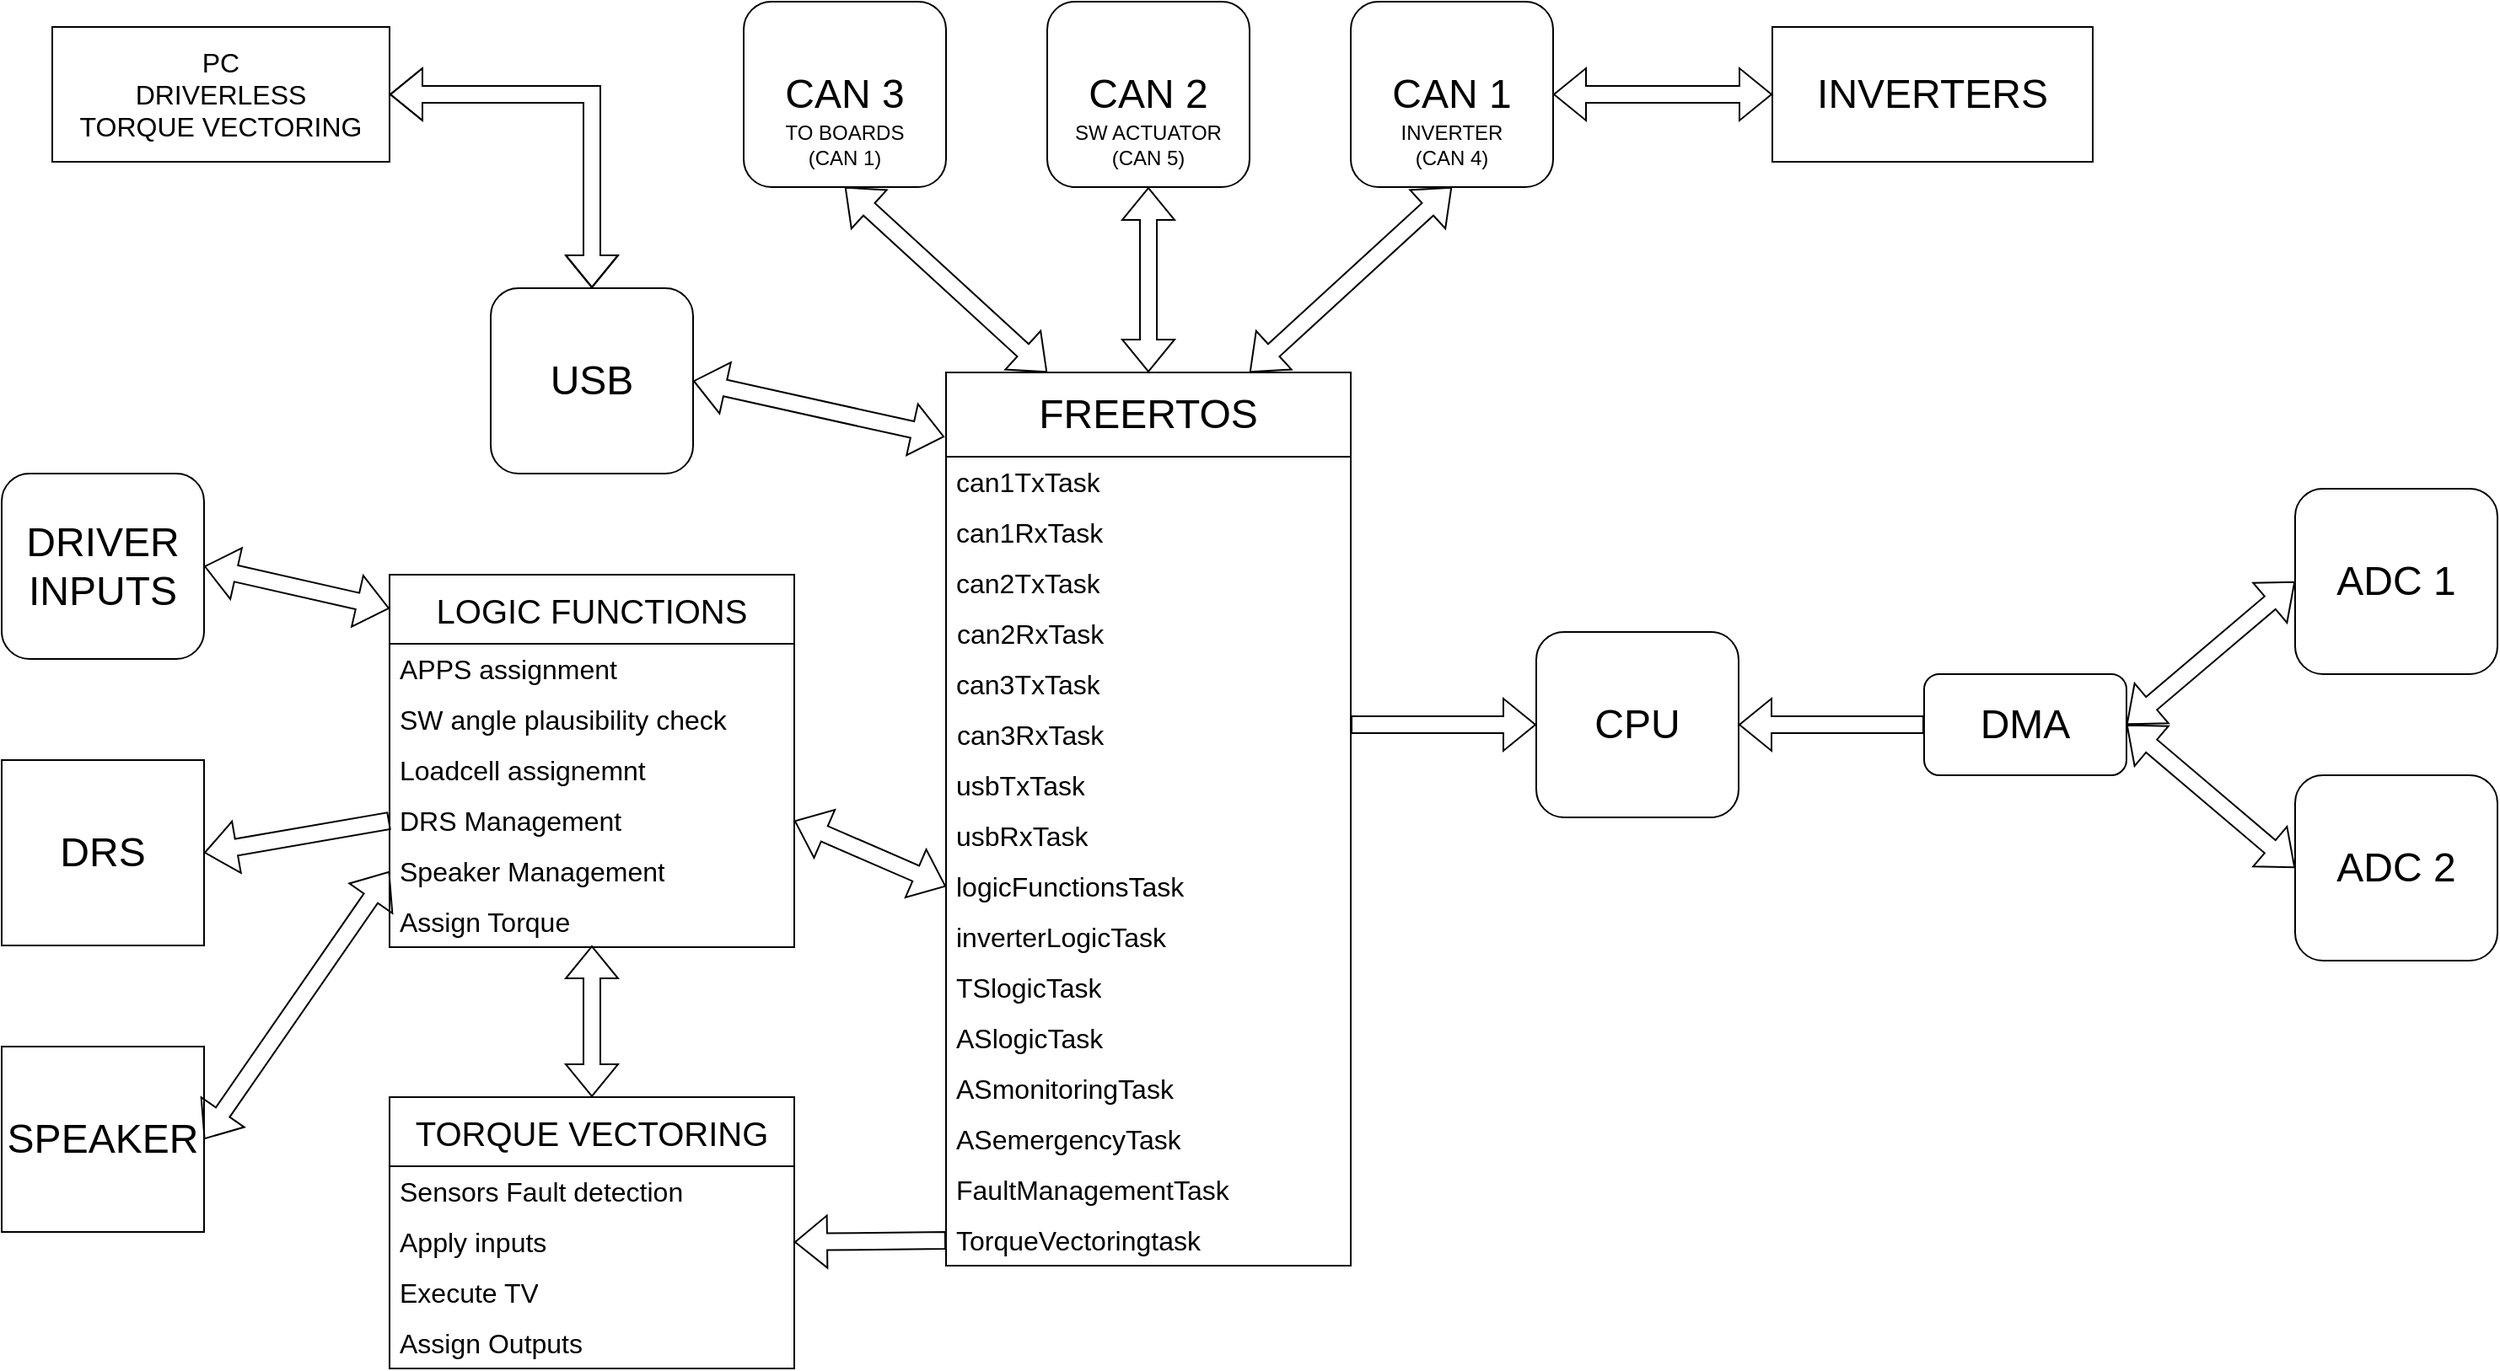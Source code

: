 <mxfile version="21.5.2" type="github">
  <diagram name="Pagina-1" id="WuG5oDFA0w9qseAFticR">
    <mxGraphModel dx="1521" dy="838" grid="1" gridSize="10" guides="1" tooltips="1" connect="1" arrows="1" fold="1" page="1" pageScale="1" pageWidth="827" pageHeight="1169" math="0" shadow="0">
      <root>
        <mxCell id="0" />
        <mxCell id="1" parent="0" />
        <mxCell id="_rqKJHLwqv8T1QupsVQK-1" value="&lt;font style=&quot;font-size: 24px;&quot;&gt;CPU&lt;/font&gt;" style="rounded=1;whiteSpace=wrap;html=1;" parent="1" vertex="1">
          <mxGeometry x="1000" y="474" width="120" height="110" as="geometry" />
        </mxCell>
        <mxCell id="_rqKJHLwqv8T1QupsVQK-3" value="" style="shape=flexArrow;endArrow=classic;html=1;rounded=0;entryX=0;entryY=0.5;entryDx=0;entryDy=0;exitX=1;exitY=0.5;exitDx=0;exitDy=0;" parent="1" target="_rqKJHLwqv8T1QupsVQK-1" edge="1">
          <mxGeometry width="50" height="50" relative="1" as="geometry">
            <mxPoint x="890" y="529.0" as="sourcePoint" />
            <mxPoint x="810" y="540" as="targetPoint" />
          </mxGeometry>
        </mxCell>
        <mxCell id="_rqKJHLwqv8T1QupsVQK-4" value="&lt;font style=&quot;font-size: 24px;&quot;&gt;DMA&lt;/font&gt;" style="rounded=1;whiteSpace=wrap;html=1;" parent="1" vertex="1">
          <mxGeometry x="1230" y="499" width="120" height="60" as="geometry" />
        </mxCell>
        <mxCell id="_rqKJHLwqv8T1QupsVQK-5" value="&lt;font style=&quot;font-size: 24px;&quot;&gt;ADC 1&lt;br&gt;&lt;/font&gt;" style="rounded=1;whiteSpace=wrap;html=1;" parent="1" vertex="1">
          <mxGeometry x="1450" y="389" width="120" height="110" as="geometry" />
        </mxCell>
        <mxCell id="_rqKJHLwqv8T1QupsVQK-6" value="&lt;font style=&quot;font-size: 24px;&quot;&gt;ADC 2&lt;br&gt;&lt;/font&gt;" style="rounded=1;whiteSpace=wrap;html=1;" parent="1" vertex="1">
          <mxGeometry x="1450" y="559" width="120" height="110" as="geometry" />
        </mxCell>
        <mxCell id="_rqKJHLwqv8T1QupsVQK-7" value="" style="shape=flexArrow;endArrow=classic;startArrow=classic;html=1;rounded=0;entryX=0;entryY=0.5;entryDx=0;entryDy=0;exitX=1;exitY=0.5;exitDx=0;exitDy=0;" parent="1" source="_rqKJHLwqv8T1QupsVQK-4" target="_rqKJHLwqv8T1QupsVQK-5" edge="1">
          <mxGeometry width="100" height="100" relative="1" as="geometry">
            <mxPoint x="730" y="600" as="sourcePoint" />
            <mxPoint x="830" y="500" as="targetPoint" />
          </mxGeometry>
        </mxCell>
        <mxCell id="_rqKJHLwqv8T1QupsVQK-8" value="" style="shape=flexArrow;endArrow=classic;startArrow=classic;html=1;rounded=0;entryX=0;entryY=0.5;entryDx=0;entryDy=0;exitX=1;exitY=0.5;exitDx=0;exitDy=0;" parent="1" source="_rqKJHLwqv8T1QupsVQK-4" target="_rqKJHLwqv8T1QupsVQK-6" edge="1">
          <mxGeometry width="100" height="100" relative="1" as="geometry">
            <mxPoint x="910" y="610" as="sourcePoint" />
            <mxPoint x="1010" y="510" as="targetPoint" />
          </mxGeometry>
        </mxCell>
        <mxCell id="_rqKJHLwqv8T1QupsVQK-9" value="" style="shape=flexArrow;endArrow=classic;html=1;rounded=0;exitX=0;exitY=0.5;exitDx=0;exitDy=0;entryX=1;entryY=0.5;entryDx=0;entryDy=0;" parent="1" source="_rqKJHLwqv8T1QupsVQK-4" target="_rqKJHLwqv8T1QupsVQK-1" edge="1">
          <mxGeometry width="50" height="50" relative="1" as="geometry">
            <mxPoint x="930" y="580" as="sourcePoint" />
            <mxPoint x="980" y="530" as="targetPoint" />
          </mxGeometry>
        </mxCell>
        <mxCell id="_rqKJHLwqv8T1QupsVQK-16" value="&lt;font style=&quot;font-size: 24px;&quot;&gt;FREERTOS&lt;/font&gt;" style="swimlane;fontStyle=0;childLayout=stackLayout;horizontal=1;startSize=50;horizontalStack=0;resizeParent=1;resizeParentMax=0;resizeLast=0;collapsible=1;marginBottom=0;whiteSpace=wrap;html=1;" parent="1" vertex="1">
          <mxGeometry x="650" y="320" width="240" height="530" as="geometry" />
        </mxCell>
        <mxCell id="_rqKJHLwqv8T1QupsVQK-17" value="&lt;font style=&quot;font-size: 16px;&quot;&gt;can1TxTask&lt;/font&gt;" style="text;strokeColor=none;fillColor=none;align=left;verticalAlign=middle;spacingLeft=4;spacingRight=4;overflow=hidden;points=[[0,0.5],[1,0.5]];portConstraint=eastwest;rotatable=0;whiteSpace=wrap;html=1;" parent="_rqKJHLwqv8T1QupsVQK-16" vertex="1">
          <mxGeometry y="50" width="240" height="30" as="geometry" />
        </mxCell>
        <mxCell id="_rqKJHLwqv8T1QupsVQK-18" value="can1RxTask" style="text;strokeColor=none;fillColor=none;align=left;verticalAlign=middle;spacingLeft=4;spacingRight=4;overflow=hidden;points=[[0,0.5],[1,0.5]];portConstraint=eastwest;rotatable=0;whiteSpace=wrap;html=1;fontSize=16;" parent="_rqKJHLwqv8T1QupsVQK-16" vertex="1">
          <mxGeometry y="80" width="240" height="30" as="geometry" />
        </mxCell>
        <mxCell id="_rqKJHLwqv8T1QupsVQK-19" value="can2TxTask" style="text;strokeColor=none;fillColor=none;align=left;verticalAlign=middle;spacingLeft=4;spacingRight=4;overflow=hidden;points=[[0,0.5],[1,0.5]];portConstraint=eastwest;rotatable=0;whiteSpace=wrap;html=1;fontSize=16;" parent="_rqKJHLwqv8T1QupsVQK-16" vertex="1">
          <mxGeometry y="110" width="240" height="30" as="geometry" />
        </mxCell>
        <mxCell id="_rqKJHLwqv8T1QupsVQK-33" value="&amp;nbsp;can2RxTask" style="text;html=1;strokeColor=none;fillColor=none;align=left;verticalAlign=middle;whiteSpace=wrap;rounded=0;fontSize=16;" parent="_rqKJHLwqv8T1QupsVQK-16" vertex="1">
          <mxGeometry y="140" width="240" height="30" as="geometry" />
        </mxCell>
        <mxCell id="_rqKJHLwqv8T1QupsVQK-34" value="can3TxTask" style="text;strokeColor=none;fillColor=none;align=left;verticalAlign=middle;spacingLeft=4;spacingRight=4;overflow=hidden;points=[[0,0.5],[1,0.5]];portConstraint=eastwest;rotatable=0;whiteSpace=wrap;html=1;fontSize=16;" parent="_rqKJHLwqv8T1QupsVQK-16" vertex="1">
          <mxGeometry y="170" width="240" height="30" as="geometry" />
        </mxCell>
        <mxCell id="_rqKJHLwqv8T1QupsVQK-37" value="&amp;nbsp;can3RxTask" style="text;html=1;strokeColor=none;fillColor=none;align=left;verticalAlign=middle;whiteSpace=wrap;rounded=0;fontSize=16;" parent="_rqKJHLwqv8T1QupsVQK-16" vertex="1">
          <mxGeometry y="200" width="240" height="30" as="geometry" />
        </mxCell>
        <mxCell id="_rqKJHLwqv8T1QupsVQK-36" value="usbTxTask" style="text;strokeColor=none;fillColor=none;align=left;verticalAlign=middle;spacingLeft=4;spacingRight=4;overflow=hidden;points=[[0,0.5],[1,0.5]];portConstraint=eastwest;rotatable=0;whiteSpace=wrap;html=1;fontSize=16;" parent="_rqKJHLwqv8T1QupsVQK-16" vertex="1">
          <mxGeometry y="230" width="240" height="30" as="geometry" />
        </mxCell>
        <mxCell id="_rqKJHLwqv8T1QupsVQK-35" value="usbRxTask" style="text;strokeColor=none;fillColor=none;align=left;verticalAlign=middle;spacingLeft=4;spacingRight=4;overflow=hidden;points=[[0,0.5],[1,0.5]];portConstraint=eastwest;rotatable=0;whiteSpace=wrap;html=1;fontSize=16;" parent="_rqKJHLwqv8T1QupsVQK-16" vertex="1">
          <mxGeometry y="260" width="240" height="30" as="geometry" />
        </mxCell>
        <mxCell id="oFaafeK9Fkvh5hGFZBYo-10" value="logicFunctionsTask" style="text;strokeColor=none;fillColor=none;align=left;verticalAlign=middle;spacingLeft=4;spacingRight=4;overflow=hidden;points=[[0,0.5],[1,0.5]];portConstraint=eastwest;rotatable=0;whiteSpace=wrap;html=1;fontSize=16;" vertex="1" parent="_rqKJHLwqv8T1QupsVQK-16">
          <mxGeometry y="290" width="240" height="30" as="geometry" />
        </mxCell>
        <mxCell id="oFaafeK9Fkvh5hGFZBYo-13" value="inverterLogicTask" style="text;strokeColor=none;fillColor=none;align=left;verticalAlign=middle;spacingLeft=4;spacingRight=4;overflow=hidden;points=[[0,0.5],[1,0.5]];portConstraint=eastwest;rotatable=0;whiteSpace=wrap;html=1;fontSize=16;" vertex="1" parent="_rqKJHLwqv8T1QupsVQK-16">
          <mxGeometry y="320" width="240" height="30" as="geometry" />
        </mxCell>
        <mxCell id="oFaafeK9Fkvh5hGFZBYo-14" value="TSlogicTask" style="text;strokeColor=none;fillColor=none;align=left;verticalAlign=middle;spacingLeft=4;spacingRight=4;overflow=hidden;points=[[0,0.5],[1,0.5]];portConstraint=eastwest;rotatable=0;whiteSpace=wrap;html=1;fontSize=16;" vertex="1" parent="_rqKJHLwqv8T1QupsVQK-16">
          <mxGeometry y="350" width="240" height="30" as="geometry" />
        </mxCell>
        <mxCell id="oFaafeK9Fkvh5hGFZBYo-15" value="ASlogicTask" style="text;strokeColor=none;fillColor=none;align=left;verticalAlign=middle;spacingLeft=4;spacingRight=4;overflow=hidden;points=[[0,0.5],[1,0.5]];portConstraint=eastwest;rotatable=0;whiteSpace=wrap;html=1;fontSize=16;" vertex="1" parent="_rqKJHLwqv8T1QupsVQK-16">
          <mxGeometry y="380" width="240" height="30" as="geometry" />
        </mxCell>
        <mxCell id="oFaafeK9Fkvh5hGFZBYo-12" value="ASmonitoringTask" style="text;strokeColor=none;fillColor=none;align=left;verticalAlign=middle;spacingLeft=4;spacingRight=4;overflow=hidden;points=[[0,0.5],[1,0.5]];portConstraint=eastwest;rotatable=0;whiteSpace=wrap;html=1;fontSize=16;" vertex="1" parent="_rqKJHLwqv8T1QupsVQK-16">
          <mxGeometry y="410" width="240" height="30" as="geometry" />
        </mxCell>
        <mxCell id="oFaafeK9Fkvh5hGFZBYo-11" value="ASemergencyTask" style="text;strokeColor=none;fillColor=none;align=left;verticalAlign=middle;spacingLeft=4;spacingRight=4;overflow=hidden;points=[[0,0.5],[1,0.5]];portConstraint=eastwest;rotatable=0;whiteSpace=wrap;html=1;fontSize=16;" vertex="1" parent="_rqKJHLwqv8T1QupsVQK-16">
          <mxGeometry y="440" width="240" height="30" as="geometry" />
        </mxCell>
        <mxCell id="oFaafeK9Fkvh5hGFZBYo-16" value="FaultManagementTask" style="text;strokeColor=none;fillColor=none;align=left;verticalAlign=middle;spacingLeft=4;spacingRight=4;overflow=hidden;points=[[0,0.5],[1,0.5]];portConstraint=eastwest;rotatable=0;whiteSpace=wrap;html=1;fontSize=16;" vertex="1" parent="_rqKJHLwqv8T1QupsVQK-16">
          <mxGeometry y="470" width="240" height="30" as="geometry" />
        </mxCell>
        <mxCell id="oFaafeK9Fkvh5hGFZBYo-17" value="TorqueVectoringtask" style="text;strokeColor=none;fillColor=none;align=left;verticalAlign=middle;spacingLeft=4;spacingRight=4;overflow=hidden;points=[[0,0.5],[1,0.5]];portConstraint=eastwest;rotatable=0;whiteSpace=wrap;html=1;fontSize=16;" vertex="1" parent="_rqKJHLwqv8T1QupsVQK-16">
          <mxGeometry y="500" width="240" height="30" as="geometry" />
        </mxCell>
        <mxCell id="_rqKJHLwqv8T1QupsVQK-21" value="&lt;font style=&quot;font-size: 24px;&quot;&gt;CAN 1&lt;br&gt;&lt;/font&gt;" style="rounded=1;whiteSpace=wrap;html=1;" parent="1" vertex="1">
          <mxGeometry x="890" y="100" width="120" height="110" as="geometry" />
        </mxCell>
        <mxCell id="_rqKJHLwqv8T1QupsVQK-23" value="INVERTER (CAN 4)" style="text;html=1;strokeColor=none;fillColor=none;align=center;verticalAlign=middle;whiteSpace=wrap;rounded=0;" parent="1" vertex="1">
          <mxGeometry x="920" y="170" width="60" height="30" as="geometry" />
        </mxCell>
        <mxCell id="_rqKJHLwqv8T1QupsVQK-24" value="&lt;font style=&quot;font-size: 24px;&quot;&gt;CAN 2&lt;br&gt;&lt;/font&gt;" style="rounded=1;whiteSpace=wrap;html=1;" parent="1" vertex="1">
          <mxGeometry x="710" y="100" width="120" height="110" as="geometry" />
        </mxCell>
        <mxCell id="_rqKJHLwqv8T1QupsVQK-25" value="SW ACTUATOR&lt;br&gt;(CAN 5)" style="text;html=1;strokeColor=none;fillColor=none;align=center;verticalAlign=middle;whiteSpace=wrap;rounded=0;" parent="1" vertex="1">
          <mxGeometry x="720" y="170" width="100" height="30" as="geometry" />
        </mxCell>
        <mxCell id="_rqKJHLwqv8T1QupsVQK-26" value="&lt;font style=&quot;font-size: 24px;&quot;&gt;CAN 3&lt;br&gt;&lt;/font&gt;" style="rounded=1;whiteSpace=wrap;html=1;" parent="1" vertex="1">
          <mxGeometry x="530" y="100" width="120" height="110" as="geometry" />
        </mxCell>
        <mxCell id="_rqKJHLwqv8T1QupsVQK-27" value="TO BOARDS&lt;br&gt;(CAN 1)" style="text;html=1;strokeColor=none;fillColor=none;align=center;verticalAlign=middle;whiteSpace=wrap;rounded=0;" parent="1" vertex="1">
          <mxGeometry x="540" y="170" width="100" height="30" as="geometry" />
        </mxCell>
        <mxCell id="_rqKJHLwqv8T1QupsVQK-41" value="&lt;font style=&quot;font-size: 24px;&quot;&gt;USB&lt;br&gt;&lt;/font&gt;" style="rounded=1;whiteSpace=wrap;html=1;" parent="1" vertex="1">
          <mxGeometry x="380" y="270" width="120" height="110" as="geometry" />
        </mxCell>
        <mxCell id="_rqKJHLwqv8T1QupsVQK-42" value="&lt;font style=&quot;font-size: 16px;&quot;&gt;PC&lt;br&gt;DRIVERLESS&lt;br&gt;TORQUE VECTORING&lt;/font&gt;" style="rounded=0;whiteSpace=wrap;html=1;" parent="1" vertex="1">
          <mxGeometry x="120" y="115" width="200" height="80" as="geometry" />
        </mxCell>
        <mxCell id="_rqKJHLwqv8T1QupsVQK-44" value="" style="shape=flexArrow;endArrow=classic;startArrow=classic;html=1;rounded=0;exitX=1;exitY=0.5;exitDx=0;exitDy=0;entryX=0.5;entryY=0;entryDx=0;entryDy=0;" parent="1" source="_rqKJHLwqv8T1QupsVQK-42" target="_rqKJHLwqv8T1QupsVQK-41" edge="1">
          <mxGeometry width="100" height="100" relative="1" as="geometry">
            <mxPoint x="820" y="590" as="sourcePoint" />
            <mxPoint x="920" y="490" as="targetPoint" />
            <Array as="points">
              <mxPoint x="440" y="155" />
            </Array>
          </mxGeometry>
        </mxCell>
        <mxCell id="lURQ7ie3SxQpXQGSwZe6-1" value="&lt;font style=&quot;font-size: 20px;&quot;&gt;LOGIC FUNCTIONS&lt;/font&gt;" style="swimlane;fontStyle=0;childLayout=stackLayout;horizontal=1;startSize=41;horizontalStack=0;resizeParent=1;resizeParentMax=0;resizeLast=0;collapsible=1;marginBottom=0;whiteSpace=wrap;html=1;" parent="1" vertex="1">
          <mxGeometry x="320" y="440" width="240" height="221" as="geometry" />
        </mxCell>
        <mxCell id="lURQ7ie3SxQpXQGSwZe6-2" value="APPS assignment" style="text;strokeColor=none;fillColor=none;align=left;verticalAlign=middle;spacingLeft=4;spacingRight=4;overflow=hidden;points=[[0,0.5],[1,0.5]];portConstraint=eastwest;rotatable=0;whiteSpace=wrap;html=1;fontSize=16;" parent="lURQ7ie3SxQpXQGSwZe6-1" vertex="1">
          <mxGeometry y="41" width="240" height="30" as="geometry" />
        </mxCell>
        <mxCell id="lURQ7ie3SxQpXQGSwZe6-3" value="SW angle plausibility check" style="text;strokeColor=none;fillColor=none;align=left;verticalAlign=middle;spacingLeft=4;spacingRight=4;overflow=hidden;points=[[0,0.5],[1,0.5]];portConstraint=eastwest;rotatable=0;whiteSpace=wrap;html=1;fontSize=16;" parent="lURQ7ie3SxQpXQGSwZe6-1" vertex="1">
          <mxGeometry y="71" width="240" height="30" as="geometry" />
        </mxCell>
        <mxCell id="lURQ7ie3SxQpXQGSwZe6-4" value="Loadcell assignemnt" style="text;strokeColor=none;fillColor=none;align=left;verticalAlign=middle;spacingLeft=4;spacingRight=4;overflow=hidden;points=[[0,0.5],[1,0.5]];portConstraint=eastwest;rotatable=0;whiteSpace=wrap;html=1;fontSize=16;" parent="lURQ7ie3SxQpXQGSwZe6-1" vertex="1">
          <mxGeometry y="101" width="240" height="30" as="geometry" />
        </mxCell>
        <mxCell id="oFaafeK9Fkvh5hGFZBYo-4" value="DRS Management" style="text;strokeColor=none;fillColor=none;align=left;verticalAlign=middle;spacingLeft=4;spacingRight=4;overflow=hidden;points=[[0,0.5],[1,0.5]];portConstraint=eastwest;rotatable=0;whiteSpace=wrap;html=1;fontSize=16;" vertex="1" parent="lURQ7ie3SxQpXQGSwZe6-1">
          <mxGeometry y="131" width="240" height="30" as="geometry" />
        </mxCell>
        <mxCell id="oFaafeK9Fkvh5hGFZBYo-6" value="Speaker Management" style="text;strokeColor=none;fillColor=none;align=left;verticalAlign=middle;spacingLeft=4;spacingRight=4;overflow=hidden;points=[[0,0.5],[1,0.5]];portConstraint=eastwest;rotatable=0;whiteSpace=wrap;html=1;fontSize=16;" vertex="1" parent="lURQ7ie3SxQpXQGSwZe6-1">
          <mxGeometry y="161" width="240" height="30" as="geometry" />
        </mxCell>
        <mxCell id="oFaafeK9Fkvh5hGFZBYo-5" value="Assign Torque" style="text;strokeColor=none;fillColor=none;align=left;verticalAlign=middle;spacingLeft=4;spacingRight=4;overflow=hidden;points=[[0,0.5],[1,0.5]];portConstraint=eastwest;rotatable=0;whiteSpace=wrap;html=1;fontSize=16;" vertex="1" parent="lURQ7ie3SxQpXQGSwZe6-1">
          <mxGeometry y="191" width="240" height="30" as="geometry" />
        </mxCell>
        <mxCell id="lURQ7ie3SxQpXQGSwZe6-5" value="&lt;font style=&quot;font-size: 24px;&quot;&gt;DRIVER&lt;br&gt;INPUTS&lt;br&gt;&lt;/font&gt;" style="rounded=1;whiteSpace=wrap;html=1;" parent="1" vertex="1">
          <mxGeometry x="90" y="380" width="120" height="110" as="geometry" />
        </mxCell>
        <mxCell id="lURQ7ie3SxQpXQGSwZe6-7" value="&lt;font style=&quot;font-size: 20px;&quot;&gt;TORQUE VECTORING&lt;/font&gt;" style="swimlane;fontStyle=0;childLayout=stackLayout;horizontal=1;startSize=41;horizontalStack=0;resizeParent=1;resizeParentMax=0;resizeLast=0;collapsible=1;marginBottom=0;whiteSpace=wrap;html=1;" parent="1" vertex="1">
          <mxGeometry x="320" y="750" width="240" height="161" as="geometry" />
        </mxCell>
        <mxCell id="lURQ7ie3SxQpXQGSwZe6-8" value="Sensors Fault detection" style="text;strokeColor=none;fillColor=none;align=left;verticalAlign=middle;spacingLeft=4;spacingRight=4;overflow=hidden;points=[[0,0.5],[1,0.5]];portConstraint=eastwest;rotatable=0;whiteSpace=wrap;html=1;fontSize=16;" parent="lURQ7ie3SxQpXQGSwZe6-7" vertex="1">
          <mxGeometry y="41" width="240" height="30" as="geometry" />
        </mxCell>
        <mxCell id="lURQ7ie3SxQpXQGSwZe6-9" value="Apply inputs" style="text;strokeColor=none;fillColor=none;align=left;verticalAlign=middle;spacingLeft=4;spacingRight=4;overflow=hidden;points=[[0,0.5],[1,0.5]];portConstraint=eastwest;rotatable=0;whiteSpace=wrap;html=1;fontSize=16;" parent="lURQ7ie3SxQpXQGSwZe6-7" vertex="1">
          <mxGeometry y="71" width="240" height="30" as="geometry" />
        </mxCell>
        <mxCell id="lURQ7ie3SxQpXQGSwZe6-10" value="Execute TV" style="text;strokeColor=none;fillColor=none;align=left;verticalAlign=middle;spacingLeft=4;spacingRight=4;overflow=hidden;points=[[0,0.5],[1,0.5]];portConstraint=eastwest;rotatable=0;whiteSpace=wrap;html=1;fontSize=16;" parent="lURQ7ie3SxQpXQGSwZe6-7" vertex="1">
          <mxGeometry y="101" width="240" height="30" as="geometry" />
        </mxCell>
        <mxCell id="oFaafeK9Fkvh5hGFZBYo-18" value="Assign Outputs" style="text;strokeColor=none;fillColor=none;align=left;verticalAlign=middle;spacingLeft=4;spacingRight=4;overflow=hidden;points=[[0,0.5],[1,0.5]];portConstraint=eastwest;rotatable=0;whiteSpace=wrap;html=1;fontSize=16;" vertex="1" parent="lURQ7ie3SxQpXQGSwZe6-7">
          <mxGeometry y="131" width="240" height="30" as="geometry" />
        </mxCell>
        <mxCell id="lURQ7ie3SxQpXQGSwZe6-11" value="" style="shape=flexArrow;endArrow=classic;startArrow=classic;html=1;rounded=0;exitX=1;exitY=0.5;exitDx=0;exitDy=0;entryX=-0.004;entryY=0.072;entryDx=0;entryDy=0;entryPerimeter=0;" parent="1" source="_rqKJHLwqv8T1QupsVQK-41" target="_rqKJHLwqv8T1QupsVQK-16" edge="1">
          <mxGeometry width="100" height="100" relative="1" as="geometry">
            <mxPoint x="750" y="560" as="sourcePoint" />
            <mxPoint x="850" y="460" as="targetPoint" />
          </mxGeometry>
        </mxCell>
        <mxCell id="lURQ7ie3SxQpXQGSwZe6-12" value="" style="shape=flexArrow;endArrow=classic;startArrow=classic;html=1;rounded=0;exitX=1;exitY=0.5;exitDx=0;exitDy=0;entryX=0;entryY=0.5;entryDx=0;entryDy=0;" parent="1" source="oFaafeK9Fkvh5hGFZBYo-4" target="oFaafeK9Fkvh5hGFZBYo-10" edge="1">
          <mxGeometry width="100" height="100" relative="1" as="geometry">
            <mxPoint x="750" y="560" as="sourcePoint" />
            <mxPoint x="850" y="460" as="targetPoint" />
          </mxGeometry>
        </mxCell>
        <mxCell id="lURQ7ie3SxQpXQGSwZe6-15" value="" style="shape=flexArrow;endArrow=classic;startArrow=classic;html=1;rounded=0;entryX=0.5;entryY=1;entryDx=0;entryDy=0;exitX=0.25;exitY=0;exitDx=0;exitDy=0;" parent="1" source="_rqKJHLwqv8T1QupsVQK-16" target="_rqKJHLwqv8T1QupsVQK-26" edge="1">
          <mxGeometry width="100" height="100" relative="1" as="geometry">
            <mxPoint x="750" y="510" as="sourcePoint" />
            <mxPoint x="850" y="410" as="targetPoint" />
          </mxGeometry>
        </mxCell>
        <mxCell id="lURQ7ie3SxQpXQGSwZe6-16" value="" style="shape=flexArrow;endArrow=classic;startArrow=classic;html=1;rounded=0;entryX=0.5;entryY=1;entryDx=0;entryDy=0;exitX=0.5;exitY=0;exitDx=0;exitDy=0;" parent="1" source="_rqKJHLwqv8T1QupsVQK-16" target="_rqKJHLwqv8T1QupsVQK-24" edge="1">
          <mxGeometry width="100" height="100" relative="1" as="geometry">
            <mxPoint x="750" y="510" as="sourcePoint" />
            <mxPoint x="850" y="410" as="targetPoint" />
          </mxGeometry>
        </mxCell>
        <mxCell id="lURQ7ie3SxQpXQGSwZe6-17" value="" style="shape=flexArrow;endArrow=classic;startArrow=classic;html=1;rounded=0;entryX=0.5;entryY=1;entryDx=0;entryDy=0;exitX=0.75;exitY=0;exitDx=0;exitDy=0;" parent="1" source="_rqKJHLwqv8T1QupsVQK-16" target="_rqKJHLwqv8T1QupsVQK-21" edge="1">
          <mxGeometry width="100" height="100" relative="1" as="geometry">
            <mxPoint x="750" y="510" as="sourcePoint" />
            <mxPoint x="850" y="410" as="targetPoint" />
          </mxGeometry>
        </mxCell>
        <mxCell id="lURQ7ie3SxQpXQGSwZe6-18" value="" style="shape=flexArrow;endArrow=classic;startArrow=classic;html=1;rounded=0;entryX=0;entryY=0.5;entryDx=0;entryDy=0;exitX=1;exitY=0.5;exitDx=0;exitDy=0;" parent="1" source="_rqKJHLwqv8T1QupsVQK-21" edge="1">
          <mxGeometry width="100" height="100" relative="1" as="geometry">
            <mxPoint x="750" y="510" as="sourcePoint" />
            <mxPoint x="1140" y="155" as="targetPoint" />
          </mxGeometry>
        </mxCell>
        <mxCell id="lURQ7ie3SxQpXQGSwZe6-19" value="&lt;font style=&quot;font-size: 24px;&quot;&gt;INVERTERS&lt;/font&gt;" style="rounded=0;whiteSpace=wrap;html=1;" parent="1" vertex="1">
          <mxGeometry x="1140" y="115" width="190" height="80" as="geometry" />
        </mxCell>
        <mxCell id="oFaafeK9Fkvh5hGFZBYo-2" value="&lt;font style=&quot;font-size: 24px;&quot;&gt;DRS&lt;/font&gt;" style="rounded=0;whiteSpace=wrap;html=1;" vertex="1" parent="1">
          <mxGeometry x="90" y="550" width="120" height="110" as="geometry" />
        </mxCell>
        <mxCell id="oFaafeK9Fkvh5hGFZBYo-7" value="" style="shape=flexArrow;endArrow=classic;html=1;rounded=0;exitX=0;exitY=0.5;exitDx=0;exitDy=0;entryX=1;entryY=0.5;entryDx=0;entryDy=0;" edge="1" parent="1" source="oFaafeK9Fkvh5hGFZBYo-4" target="oFaafeK9Fkvh5hGFZBYo-2">
          <mxGeometry width="50" height="50" relative="1" as="geometry">
            <mxPoint x="740" y="550" as="sourcePoint" />
            <mxPoint x="790" y="500" as="targetPoint" />
          </mxGeometry>
        </mxCell>
        <mxCell id="oFaafeK9Fkvh5hGFZBYo-8" value="&lt;font style=&quot;font-size: 24px;&quot;&gt;SPEAKER&lt;/font&gt;" style="rounded=0;whiteSpace=wrap;html=1;" vertex="1" parent="1">
          <mxGeometry x="90" y="720" width="120" height="110" as="geometry" />
        </mxCell>
        <mxCell id="oFaafeK9Fkvh5hGFZBYo-20" value="" style="shape=flexArrow;endArrow=classic;startArrow=classic;html=1;rounded=0;entryX=0.5;entryY=0.967;entryDx=0;entryDy=0;entryPerimeter=0;exitX=0.5;exitY=0;exitDx=0;exitDy=0;" edge="1" parent="1" source="lURQ7ie3SxQpXQGSwZe6-7" target="oFaafeK9Fkvh5hGFZBYo-5">
          <mxGeometry width="100" height="100" relative="1" as="geometry">
            <mxPoint x="720" y="790" as="sourcePoint" />
            <mxPoint x="820" y="690" as="targetPoint" />
          </mxGeometry>
        </mxCell>
        <mxCell id="oFaafeK9Fkvh5hGFZBYo-22" value="" style="shape=flexArrow;endArrow=classic;html=1;rounded=0;entryX=1;entryY=0.5;entryDx=0;entryDy=0;exitX=0;exitY=0.5;exitDx=0;exitDy=0;" edge="1" parent="1" source="oFaafeK9Fkvh5hGFZBYo-17" target="lURQ7ie3SxQpXQGSwZe6-9">
          <mxGeometry width="50" height="50" relative="1" as="geometry">
            <mxPoint x="740" y="760" as="sourcePoint" />
            <mxPoint x="790" y="710" as="targetPoint" />
          </mxGeometry>
        </mxCell>
        <mxCell id="oFaafeK9Fkvh5hGFZBYo-23" value="" style="shape=flexArrow;endArrow=classic;startArrow=classic;html=1;rounded=0;exitX=1;exitY=0.5;exitDx=0;exitDy=0;" edge="1" parent="1" source="lURQ7ie3SxQpXQGSwZe6-5">
          <mxGeometry width="100" height="100" relative="1" as="geometry">
            <mxPoint x="720" y="790" as="sourcePoint" />
            <mxPoint x="320" y="460" as="targetPoint" />
          </mxGeometry>
        </mxCell>
        <mxCell id="oFaafeK9Fkvh5hGFZBYo-24" value="" style="shape=flexArrow;endArrow=classic;startArrow=classic;html=1;rounded=0;exitX=1;exitY=0.5;exitDx=0;exitDy=0;entryX=0;entryY=0.5;entryDx=0;entryDy=0;" edge="1" parent="1" source="oFaafeK9Fkvh5hGFZBYo-8" target="oFaafeK9Fkvh5hGFZBYo-6">
          <mxGeometry width="100" height="100" relative="1" as="geometry">
            <mxPoint x="720" y="790" as="sourcePoint" />
            <mxPoint x="820" y="690" as="targetPoint" />
          </mxGeometry>
        </mxCell>
      </root>
    </mxGraphModel>
  </diagram>
</mxfile>
